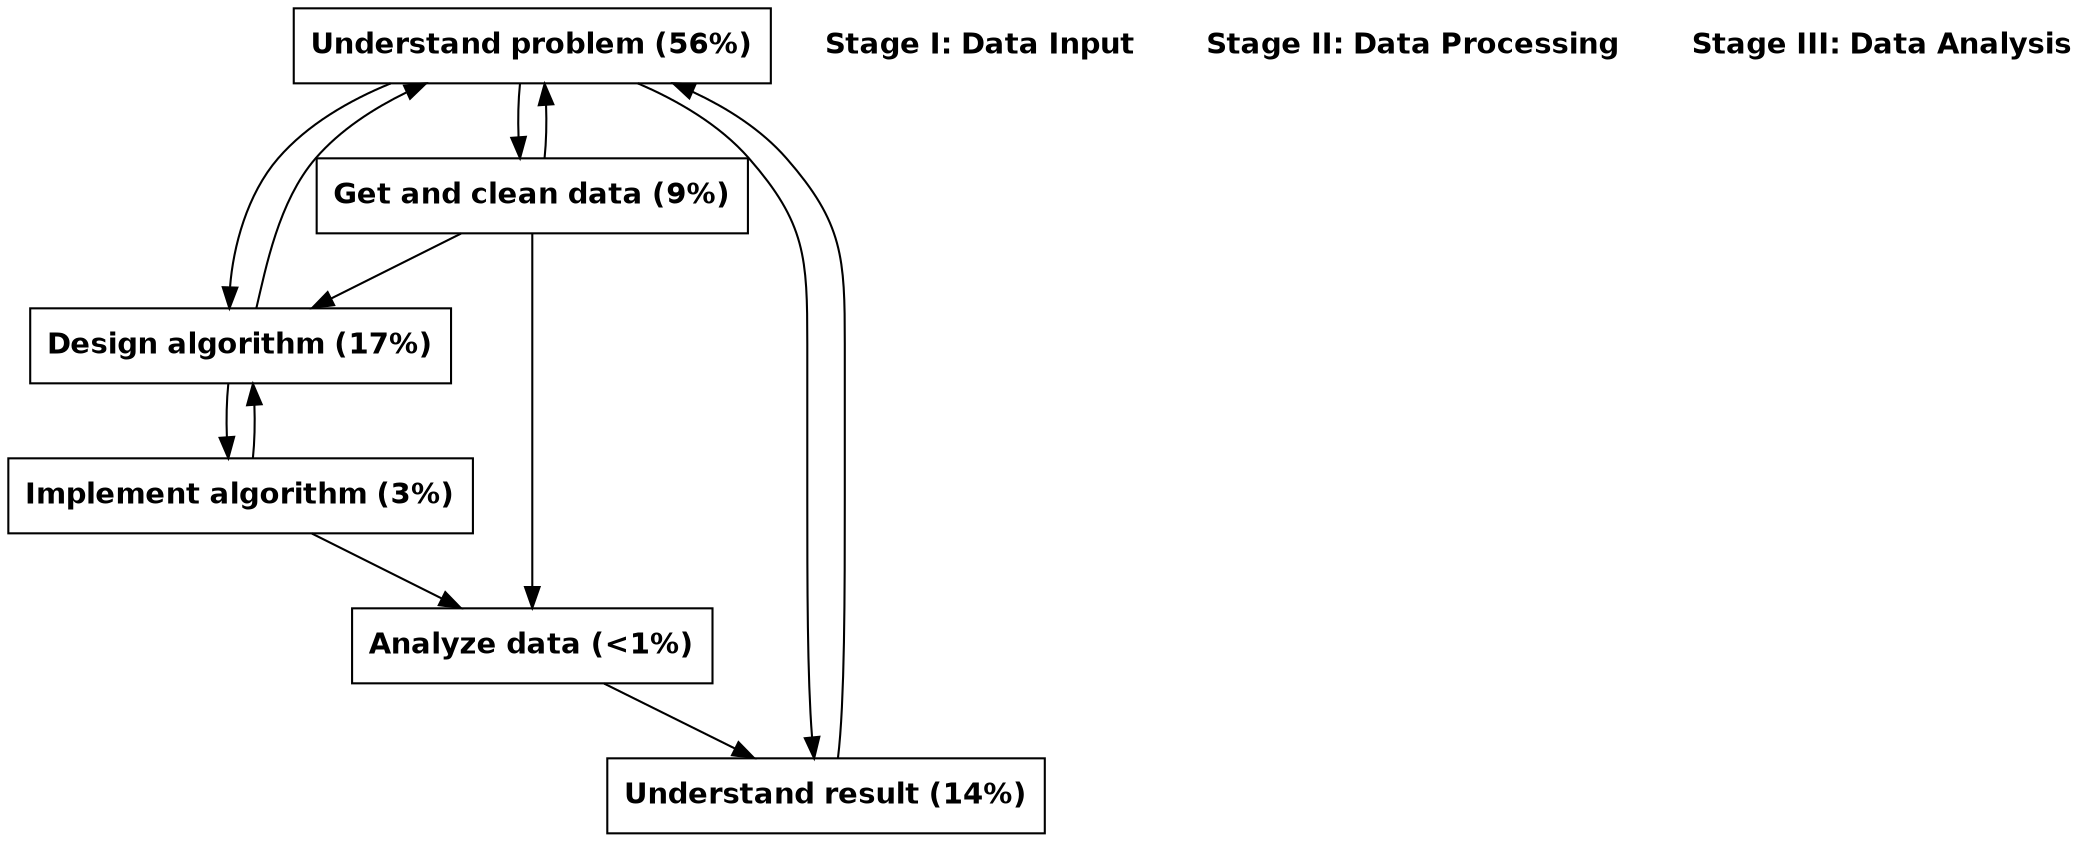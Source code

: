 digraph {
        node [label="\N", shape=box, fontname="helvetica-bold"];
        1        [height=0.5,
                  label="Understand problem (56%)",
                  pos="-92,96"];
        2        [height=0.5,
                  label="Get and clean data (9%)",
                  pos="135,96"];
        1 -> 2;
        3        [height=0.5,
                  label="Design algorithm (17%)",
                  pos="46,38"];
        1 -> 3;
        6        [height=0.5,
                  label="Understand result (14%)",
                  pos="-10,-78"];
        1 -> 6;
        2 -> 1;
        2 -> 3;
        2 -> 5;
        3 -> 1;
        4        [height=0.5,
                  label="Implement algorithm (3%)",
                  pos="82,-18"];
        3 -> 4;
        6 -> 1;
        4 -> 3;
        5        [height=0.5,
                  label="Analyze data (<1%)",
                  pos="230,-78"];
        4 -> 5;
        5 -> 6;
        7        [height=0.5,
                  label="Stage I: Data Input",
                  shape=none,
                  pos="400,96"];
        8        [height=0.5,
                  label="Stage II: Data Processing",
                  shape=none,
                  pos="400,-70"];
        9        [height=0.5,
                  label="Stage III: Data Analysis",
                  shape=none,
                  pos="400,-85"];
}
